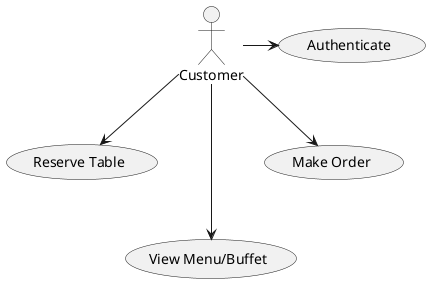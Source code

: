 @startuml

Customer->(Authenticate)
Customer-->(Reserve Table)
Customer--->(View Menu/Buffet)
Customer-->(Make Order)


@enduml